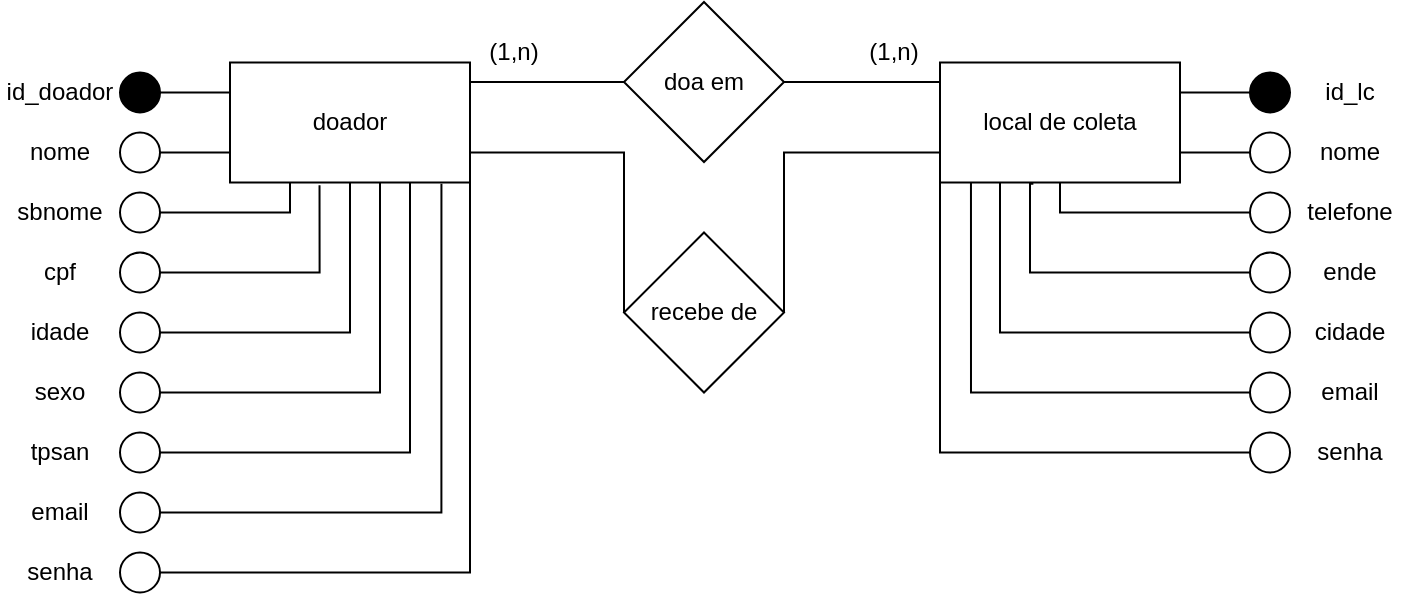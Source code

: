 <mxfile version="24.7.7">
  <diagram name="Página-1" id="STYsf3HCZ7sP4GZinSVZ">
    <mxGraphModel dx="1050" dy="1657" grid="1" gridSize="10" guides="1" tooltips="1" connect="1" arrows="1" fold="1" page="1" pageScale="1" pageWidth="850" pageHeight="1100" math="0" shadow="0">
      <root>
        <mxCell id="0" />
        <mxCell id="1" parent="0" />
        <mxCell id="msxX-ajNOKnb9wM-fJMI-4" style="edgeStyle=orthogonalEdgeStyle;rounded=0;orthogonalLoop=1;jettySize=auto;html=1;exitX=1;exitY=0.25;exitDx=0;exitDy=0;entryX=0;entryY=0.5;entryDx=0;entryDy=0;endArrow=none;endFill=0;" parent="1" source="msxX-ajNOKnb9wM-fJMI-1" target="msxX-ajNOKnb9wM-fJMI-2" edge="1">
          <mxGeometry relative="1" as="geometry">
            <Array as="points">
              <mxPoint x="308" y="-659" />
            </Array>
          </mxGeometry>
        </mxCell>
        <mxCell id="msxX-ajNOKnb9wM-fJMI-1" value="doador" style="rounded=0;whiteSpace=wrap;html=1;" parent="1" vertex="1">
          <mxGeometry x="188" y="-668.75" width="120" height="60" as="geometry" />
        </mxCell>
        <mxCell id="msxX-ajNOKnb9wM-fJMI-5" style="edgeStyle=orthogonalEdgeStyle;rounded=0;orthogonalLoop=1;jettySize=auto;html=1;exitX=1;exitY=0.5;exitDx=0;exitDy=0;entryX=0;entryY=0.25;entryDx=0;entryDy=0;endArrow=none;endFill=0;" parent="1" source="msxX-ajNOKnb9wM-fJMI-2" target="msxX-ajNOKnb9wM-fJMI-3" edge="1">
          <mxGeometry relative="1" as="geometry">
            <mxPoint x="509" y="-525" as="targetPoint" />
            <Array as="points">
              <mxPoint x="543" y="-659" />
            </Array>
          </mxGeometry>
        </mxCell>
        <mxCell id="msxX-ajNOKnb9wM-fJMI-2" value="doa em" style="rhombus;whiteSpace=wrap;html=1;" parent="1" vertex="1">
          <mxGeometry x="385" y="-699" width="80" height="80" as="geometry" />
        </mxCell>
        <mxCell id="msxX-ajNOKnb9wM-fJMI-41" style="edgeStyle=orthogonalEdgeStyle;rounded=0;orthogonalLoop=1;jettySize=auto;html=1;exitX=1;exitY=0.25;exitDx=0;exitDy=0;entryX=0;entryY=0.5;entryDx=0;entryDy=0;endArrow=none;endFill=0;" parent="1" source="msxX-ajNOKnb9wM-fJMI-3" target="msxX-ajNOKnb9wM-fJMI-37" edge="1">
          <mxGeometry relative="1" as="geometry" />
        </mxCell>
        <mxCell id="msxX-ajNOKnb9wM-fJMI-42" style="edgeStyle=orthogonalEdgeStyle;rounded=0;orthogonalLoop=1;jettySize=auto;html=1;exitX=1;exitY=0.75;exitDx=0;exitDy=0;entryX=0;entryY=0.5;entryDx=0;entryDy=0;endArrow=none;endFill=0;" parent="1" source="msxX-ajNOKnb9wM-fJMI-3" target="msxX-ajNOKnb9wM-fJMI-39" edge="1">
          <mxGeometry relative="1" as="geometry" />
        </mxCell>
        <mxCell id="msxX-ajNOKnb9wM-fJMI-45" style="edgeStyle=orthogonalEdgeStyle;rounded=0;orthogonalLoop=1;jettySize=auto;html=1;exitX=0.129;exitY=0.998;exitDx=0;exitDy=0;entryX=0;entryY=0.5;entryDx=0;entryDy=0;endArrow=none;endFill=0;exitPerimeter=0;" parent="1" source="msxX-ajNOKnb9wM-fJMI-3" target="msxX-ajNOKnb9wM-fJMI-61" edge="1">
          <mxGeometry relative="1" as="geometry">
            <mxPoint x="698" y="-513.75" as="targetPoint" />
            <Array as="points">
              <mxPoint x="558" y="-503.75" />
            </Array>
          </mxGeometry>
        </mxCell>
        <mxCell id="msxX-ajNOKnb9wM-fJMI-3" value="local de coleta" style="rounded=0;whiteSpace=wrap;html=1;" parent="1" vertex="1">
          <mxGeometry x="543" y="-668.75" width="120" height="60" as="geometry" />
        </mxCell>
        <mxCell id="msxX-ajNOKnb9wM-fJMI-36" style="edgeStyle=orthogonalEdgeStyle;rounded=0;orthogonalLoop=1;jettySize=auto;html=1;exitX=1;exitY=0.5;exitDx=0;exitDy=0;entryX=0;entryY=0.25;entryDx=0;entryDy=0;endArrow=none;endFill=0;" parent="1" source="msxX-ajNOKnb9wM-fJMI-9" target="msxX-ajNOKnb9wM-fJMI-1" edge="1">
          <mxGeometry relative="1" as="geometry" />
        </mxCell>
        <mxCell id="msxX-ajNOKnb9wM-fJMI-9" value="" style="ellipse;whiteSpace=wrap;html=1;aspect=fixed;fillColor=#000000;" parent="1" vertex="1">
          <mxGeometry x="133" y="-663.75" width="20" height="20" as="geometry" />
        </mxCell>
        <mxCell id="msxX-ajNOKnb9wM-fJMI-10" value="" style="ellipse;whiteSpace=wrap;html=1;aspect=fixed;" parent="1" vertex="1">
          <mxGeometry x="133" y="-603.75" width="20" height="20" as="geometry" />
        </mxCell>
        <mxCell id="msxX-ajNOKnb9wM-fJMI-35" style="edgeStyle=orthogonalEdgeStyle;rounded=0;orthogonalLoop=1;jettySize=auto;html=1;exitX=1;exitY=0.5;exitDx=0;exitDy=0;entryX=0;entryY=0.75;entryDx=0;entryDy=0;endArrow=none;endFill=0;" parent="1" source="msxX-ajNOKnb9wM-fJMI-11" target="msxX-ajNOKnb9wM-fJMI-1" edge="1">
          <mxGeometry relative="1" as="geometry" />
        </mxCell>
        <mxCell id="msxX-ajNOKnb9wM-fJMI-11" value="" style="ellipse;whiteSpace=wrap;html=1;aspect=fixed;" parent="1" vertex="1">
          <mxGeometry x="133" y="-633.75" width="20" height="20" as="geometry" />
        </mxCell>
        <mxCell id="msxX-ajNOKnb9wM-fJMI-12" value="" style="ellipse;whiteSpace=wrap;html=1;aspect=fixed;" parent="1" vertex="1">
          <mxGeometry x="133" y="-543.75" width="20" height="20" as="geometry" />
        </mxCell>
        <mxCell id="msxX-ajNOKnb9wM-fJMI-33" style="edgeStyle=orthogonalEdgeStyle;rounded=0;orthogonalLoop=1;jettySize=auto;html=1;exitX=1;exitY=0.5;exitDx=0;exitDy=0;entryX=0.373;entryY=1.023;entryDx=0;entryDy=0;endArrow=none;endFill=0;entryPerimeter=0;" parent="1" source="msxX-ajNOKnb9wM-fJMI-13" target="msxX-ajNOKnb9wM-fJMI-1" edge="1">
          <mxGeometry relative="1" as="geometry">
            <Array as="points">
              <mxPoint x="233" y="-563.75" />
            </Array>
          </mxGeometry>
        </mxCell>
        <mxCell id="msxX-ajNOKnb9wM-fJMI-13" value="" style="ellipse;whiteSpace=wrap;html=1;aspect=fixed;" parent="1" vertex="1">
          <mxGeometry x="133" y="-573.75" width="20" height="20" as="geometry" />
        </mxCell>
        <mxCell id="msxX-ajNOKnb9wM-fJMI-31" style="edgeStyle=orthogonalEdgeStyle;rounded=0;orthogonalLoop=1;jettySize=auto;html=1;exitX=1;exitY=0.5;exitDx=0;exitDy=0;endArrow=none;endFill=0;" parent="1" source="msxX-ajNOKnb9wM-fJMI-17" edge="1">
          <mxGeometry relative="1" as="geometry">
            <mxPoint x="263" y="-608.75" as="targetPoint" />
            <Array as="points">
              <mxPoint x="263" y="-503.75" />
              <mxPoint x="263" y="-608.75" />
            </Array>
          </mxGeometry>
        </mxCell>
        <mxCell id="msxX-ajNOKnb9wM-fJMI-17" value="" style="ellipse;whiteSpace=wrap;html=1;aspect=fixed;" parent="1" vertex="1">
          <mxGeometry x="133" y="-513.75" width="20" height="20" as="geometry" />
        </mxCell>
        <mxCell id="msxX-ajNOKnb9wM-fJMI-21" value="id_doador" style="text;html=1;align=center;verticalAlign=middle;whiteSpace=wrap;rounded=0;" parent="1" vertex="1">
          <mxGeometry x="73" y="-668.75" width="60" height="30" as="geometry" />
        </mxCell>
        <mxCell id="msxX-ajNOKnb9wM-fJMI-22" value="cpf" style="text;html=1;align=center;verticalAlign=middle;whiteSpace=wrap;rounded=0;" parent="1" vertex="1">
          <mxGeometry x="73" y="-578.75" width="60" height="30" as="geometry" />
        </mxCell>
        <mxCell id="msxX-ajNOKnb9wM-fJMI-23" value="email" style="text;html=1;align=center;verticalAlign=middle;whiteSpace=wrap;rounded=0;" parent="1" vertex="1">
          <mxGeometry x="73" y="-461.25" width="60" height="35" as="geometry" />
        </mxCell>
        <mxCell id="msxX-ajNOKnb9wM-fJMI-24" value="idade" style="text;html=1;align=center;verticalAlign=middle;whiteSpace=wrap;rounded=0;" parent="1" vertex="1">
          <mxGeometry x="73" y="-548.75" width="60" height="30" as="geometry" />
        </mxCell>
        <mxCell id="msxX-ajNOKnb9wM-fJMI-28" value="tpsan" style="text;html=1;align=center;verticalAlign=middle;whiteSpace=wrap;rounded=0;" parent="1" vertex="1">
          <mxGeometry x="73" y="-488.75" width="60" height="30" as="geometry" />
        </mxCell>
        <mxCell id="msxX-ajNOKnb9wM-fJMI-29" value="sexo" style="text;html=1;align=center;verticalAlign=middle;whiteSpace=wrap;rounded=0;" parent="1" vertex="1">
          <mxGeometry x="73" y="-518.75" width="60" height="30" as="geometry" />
        </mxCell>
        <mxCell id="msxX-ajNOKnb9wM-fJMI-32" style="edgeStyle=orthogonalEdgeStyle;rounded=0;orthogonalLoop=1;jettySize=auto;html=1;exitX=1;exitY=0.5;exitDx=0;exitDy=0;entryX=0.5;entryY=1;entryDx=0;entryDy=0;endArrow=none;endFill=0;" parent="1" source="msxX-ajNOKnb9wM-fJMI-12" target="msxX-ajNOKnb9wM-fJMI-1" edge="1">
          <mxGeometry relative="1" as="geometry">
            <mxPoint x="293" y="-598.75" as="targetPoint" />
          </mxGeometry>
        </mxCell>
        <mxCell id="msxX-ajNOKnb9wM-fJMI-34" style="edgeStyle=orthogonalEdgeStyle;rounded=0;orthogonalLoop=1;jettySize=auto;html=1;exitX=1;exitY=0.5;exitDx=0;exitDy=0;entryX=0.25;entryY=1;entryDx=0;entryDy=0;endArrow=none;endFill=0;" parent="1" source="msxX-ajNOKnb9wM-fJMI-10" target="msxX-ajNOKnb9wM-fJMI-1" edge="1">
          <mxGeometry relative="1" as="geometry">
            <Array as="points">
              <mxPoint x="218" y="-593.75" />
            </Array>
          </mxGeometry>
        </mxCell>
        <mxCell id="msxX-ajNOKnb9wM-fJMI-37" value="" style="ellipse;whiteSpace=wrap;html=1;aspect=fixed;fillColor=#000000;strokeColor=#000000;" parent="1" vertex="1">
          <mxGeometry x="698" y="-663.75" width="20" height="20" as="geometry" />
        </mxCell>
        <mxCell id="msxX-ajNOKnb9wM-fJMI-39" value="" style="ellipse;whiteSpace=wrap;html=1;aspect=fixed;" parent="1" vertex="1">
          <mxGeometry x="698" y="-633.75" width="20" height="20" as="geometry" />
        </mxCell>
        <mxCell id="msxX-ajNOKnb9wM-fJMI-44" style="edgeStyle=orthogonalEdgeStyle;rounded=0;orthogonalLoop=1;jettySize=auto;html=1;exitX=0;exitY=0.5;exitDx=0;exitDy=0;endArrow=none;endFill=0;entryX=0.25;entryY=1;entryDx=0;entryDy=0;" parent="1" source="msxX-ajNOKnb9wM-fJMI-59" target="msxX-ajNOKnb9wM-fJMI-3" edge="1">
          <mxGeometry relative="1" as="geometry">
            <mxPoint x="618" y="-593.75" as="targetPoint" />
            <Array as="points">
              <mxPoint x="573" y="-533.75" />
            </Array>
          </mxGeometry>
        </mxCell>
        <mxCell id="msxX-ajNOKnb9wM-fJMI-62" style="edgeStyle=orthogonalEdgeStyle;rounded=0;orthogonalLoop=1;jettySize=auto;html=1;exitX=0;exitY=0.5;exitDx=0;exitDy=0;entryX=0;entryY=0.5;entryDx=0;entryDy=0;" parent="1" source="msxX-ajNOKnb9wM-fJMI-46" target="msxX-ajNOKnb9wM-fJMI-46" edge="1">
          <mxGeometry relative="1" as="geometry" />
        </mxCell>
        <mxCell id="msxX-ajNOKnb9wM-fJMI-74" style="edgeStyle=orthogonalEdgeStyle;rounded=0;orthogonalLoop=1;jettySize=auto;html=1;exitX=0;exitY=0.5;exitDx=0;exitDy=0;entryX=0.5;entryY=1;entryDx=0;entryDy=0;endArrow=none;endFill=0;" parent="1" source="msxX-ajNOKnb9wM-fJMI-40" target="msxX-ajNOKnb9wM-fJMI-3" edge="1">
          <mxGeometry relative="1" as="geometry">
            <Array as="points">
              <mxPoint x="603" y="-593.75" />
            </Array>
          </mxGeometry>
        </mxCell>
        <mxCell id="msxX-ajNOKnb9wM-fJMI-40" value="" style="ellipse;whiteSpace=wrap;html=1;aspect=fixed;" parent="1" vertex="1">
          <mxGeometry x="698" y="-603.75" width="20" height="20" as="geometry" />
        </mxCell>
        <mxCell id="msxX-ajNOKnb9wM-fJMI-46" value="" style="ellipse;whiteSpace=wrap;html=1;aspect=fixed;" parent="1" vertex="1">
          <mxGeometry x="698" y="-573.75" width="20" height="20" as="geometry" />
        </mxCell>
        <mxCell id="msxX-ajNOKnb9wM-fJMI-55" style="edgeStyle=orthogonalEdgeStyle;rounded=0;orthogonalLoop=1;jettySize=auto;html=1;exitX=1;exitY=0.5;exitDx=0;exitDy=0;entryX=0.75;entryY=1;entryDx=0;entryDy=0;endArrow=none;endFill=0;" parent="1" source="msxX-ajNOKnb9wM-fJMI-49" target="msxX-ajNOKnb9wM-fJMI-1" edge="1">
          <mxGeometry relative="1" as="geometry" />
        </mxCell>
        <mxCell id="msxX-ajNOKnb9wM-fJMI-49" value="" style="ellipse;whiteSpace=wrap;html=1;aspect=fixed;" parent="1" vertex="1">
          <mxGeometry x="133" y="-483.75" width="20" height="20" as="geometry" />
        </mxCell>
        <mxCell id="msxX-ajNOKnb9wM-fJMI-50" value="" style="ellipse;whiteSpace=wrap;html=1;aspect=fixed;" parent="1" vertex="1">
          <mxGeometry x="133" y="-453.75" width="20" height="20" as="geometry" />
        </mxCell>
        <mxCell id="msxX-ajNOKnb9wM-fJMI-57" style="edgeStyle=orthogonalEdgeStyle;rounded=0;orthogonalLoop=1;jettySize=auto;html=1;exitX=1;exitY=0.5;exitDx=0;exitDy=0;entryX=1;entryY=1;entryDx=0;entryDy=0;endArrow=none;endFill=0;" parent="1" source="msxX-ajNOKnb9wM-fJMI-51" target="msxX-ajNOKnb9wM-fJMI-1" edge="1">
          <mxGeometry relative="1" as="geometry" />
        </mxCell>
        <mxCell id="msxX-ajNOKnb9wM-fJMI-51" value="" style="ellipse;whiteSpace=wrap;html=1;aspect=fixed;" parent="1" vertex="1">
          <mxGeometry x="133" y="-423.75" width="20" height="20" as="geometry" />
        </mxCell>
        <mxCell id="msxX-ajNOKnb9wM-fJMI-52" value="senha" style="text;html=1;align=center;verticalAlign=middle;whiteSpace=wrap;rounded=0;" parent="1" vertex="1">
          <mxGeometry x="73" y="-426.25" width="60" height="25" as="geometry" />
        </mxCell>
        <mxCell id="msxX-ajNOKnb9wM-fJMI-53" value="nome" style="text;html=1;align=center;verticalAlign=middle;whiteSpace=wrap;rounded=0;" parent="1" vertex="1">
          <mxGeometry x="73" y="-638.75" width="60" height="30" as="geometry" />
        </mxCell>
        <mxCell id="msxX-ajNOKnb9wM-fJMI-54" value="sbnome" style="text;html=1;align=center;verticalAlign=middle;whiteSpace=wrap;rounded=0;" parent="1" vertex="1">
          <mxGeometry x="73" y="-608.75" width="60" height="30" as="geometry" />
        </mxCell>
        <mxCell id="msxX-ajNOKnb9wM-fJMI-56" style="edgeStyle=orthogonalEdgeStyle;rounded=0;orthogonalLoop=1;jettySize=auto;html=1;exitX=1;exitY=0.5;exitDx=0;exitDy=0;endArrow=none;endFill=0;entryX=0.881;entryY=1.01;entryDx=0;entryDy=0;entryPerimeter=0;" parent="1" source="msxX-ajNOKnb9wM-fJMI-50" target="msxX-ajNOKnb9wM-fJMI-1" edge="1">
          <mxGeometry relative="1" as="geometry">
            <mxPoint x="303" y="-593.75" as="targetPoint" />
          </mxGeometry>
        </mxCell>
        <mxCell id="msxX-ajNOKnb9wM-fJMI-60" style="edgeStyle=orthogonalEdgeStyle;rounded=0;orthogonalLoop=1;jettySize=auto;html=1;exitX=0;exitY=0.5;exitDx=0;exitDy=0;entryX=0;entryY=1;entryDx=0;entryDy=0;endArrow=none;endFill=0;" parent="1" source="msxX-ajNOKnb9wM-fJMI-70" target="msxX-ajNOKnb9wM-fJMI-3" edge="1">
          <mxGeometry relative="1" as="geometry">
            <Array as="points">
              <mxPoint x="543" y="-473.75" />
            </Array>
          </mxGeometry>
        </mxCell>
        <mxCell id="msxX-ajNOKnb9wM-fJMI-59" value="" style="ellipse;whiteSpace=wrap;html=1;aspect=fixed;" parent="1" vertex="1">
          <mxGeometry x="698" y="-543.75" width="20" height="20" as="geometry" />
        </mxCell>
        <mxCell id="msxX-ajNOKnb9wM-fJMI-61" value="" style="ellipse;whiteSpace=wrap;html=1;aspect=fixed;" parent="1" vertex="1">
          <mxGeometry x="698" y="-513.75" width="20" height="20" as="geometry" />
        </mxCell>
        <mxCell id="msxX-ajNOKnb9wM-fJMI-63" style="edgeStyle=orthogonalEdgeStyle;rounded=0;orthogonalLoop=1;jettySize=auto;html=1;endArrow=none;endFill=0;entryX=0.389;entryY=1.01;entryDx=0;entryDy=0;entryPerimeter=0;" parent="1" target="msxX-ajNOKnb9wM-fJMI-3" edge="1">
          <mxGeometry relative="1" as="geometry">
            <mxPoint x="698" y="-563.75" as="sourcePoint" />
            <mxPoint x="589" y="-593.75" as="targetPoint" />
            <Array as="points">
              <mxPoint x="588" y="-563.75" />
              <mxPoint x="588" y="-607.75" />
            </Array>
          </mxGeometry>
        </mxCell>
        <mxCell id="msxX-ajNOKnb9wM-fJMI-64" value="id_lc" style="text;html=1;align=center;verticalAlign=middle;whiteSpace=wrap;rounded=0;" parent="1" vertex="1">
          <mxGeometry x="718" y="-668.75" width="60" height="30" as="geometry" />
        </mxCell>
        <mxCell id="msxX-ajNOKnb9wM-fJMI-65" value="nome" style="text;html=1;align=center;verticalAlign=middle;whiteSpace=wrap;rounded=0;" parent="1" vertex="1">
          <mxGeometry x="718" y="-638.75" width="60" height="30" as="geometry" />
        </mxCell>
        <mxCell id="msxX-ajNOKnb9wM-fJMI-66" value="email" style="text;html=1;align=center;verticalAlign=middle;whiteSpace=wrap;rounded=0;" parent="1" vertex="1">
          <mxGeometry x="718" y="-518.75" width="60" height="30" as="geometry" />
        </mxCell>
        <mxCell id="msxX-ajNOKnb9wM-fJMI-67" value="senha" style="text;html=1;align=center;verticalAlign=middle;whiteSpace=wrap;rounded=0;" parent="1" vertex="1">
          <mxGeometry x="718" y="-488.75" width="60" height="30" as="geometry" />
        </mxCell>
        <mxCell id="msxX-ajNOKnb9wM-fJMI-68" value="ende" style="text;html=1;align=center;verticalAlign=middle;whiteSpace=wrap;rounded=0;" parent="1" vertex="1">
          <mxGeometry x="718" y="-578.75" width="60" height="30" as="geometry" />
        </mxCell>
        <mxCell id="msxX-ajNOKnb9wM-fJMI-69" value="cidade" style="text;html=1;align=center;verticalAlign=middle;whiteSpace=wrap;rounded=0;" parent="1" vertex="1">
          <mxGeometry x="718" y="-548.75" width="60" height="30" as="geometry" />
        </mxCell>
        <mxCell id="msxX-ajNOKnb9wM-fJMI-70" value="" style="ellipse;whiteSpace=wrap;html=1;aspect=fixed;" parent="1" vertex="1">
          <mxGeometry x="698" y="-483.75" width="20" height="20" as="geometry" />
        </mxCell>
        <mxCell id="msxX-ajNOKnb9wM-fJMI-75" value="telefone" style="text;html=1;align=center;verticalAlign=middle;whiteSpace=wrap;rounded=0;" parent="1" vertex="1">
          <mxGeometry x="718" y="-608.75" width="60" height="30" as="geometry" />
        </mxCell>
        <mxCell id="msxX-ajNOKnb9wM-fJMI-76" value="(1,n)" style="text;html=1;align=center;verticalAlign=middle;whiteSpace=wrap;rounded=0;" parent="1" vertex="1">
          <mxGeometry x="490" y="-689" width="60" height="30" as="geometry" />
        </mxCell>
        <mxCell id="msxX-ajNOKnb9wM-fJMI-77" value="(1,n)" style="text;html=1;align=center;verticalAlign=middle;whiteSpace=wrap;rounded=0;" parent="1" vertex="1">
          <mxGeometry x="300" y="-689" width="60" height="30" as="geometry" />
        </mxCell>
        <mxCell id="rlO7dgwNBTb7SReX9kFE-2" style="edgeStyle=orthogonalEdgeStyle;rounded=0;orthogonalLoop=1;jettySize=auto;html=1;exitX=1;exitY=0.5;exitDx=0;exitDy=0;entryX=0;entryY=0.75;entryDx=0;entryDy=0;endArrow=none;endFill=0;" edge="1" parent="1" source="rlO7dgwNBTb7SReX9kFE-1" target="msxX-ajNOKnb9wM-fJMI-3">
          <mxGeometry relative="1" as="geometry">
            <Array as="points">
              <mxPoint x="465" y="-624" />
            </Array>
          </mxGeometry>
        </mxCell>
        <mxCell id="rlO7dgwNBTb7SReX9kFE-3" style="edgeStyle=orthogonalEdgeStyle;rounded=0;orthogonalLoop=1;jettySize=auto;html=1;exitX=0;exitY=0.5;exitDx=0;exitDy=0;entryX=1;entryY=0.75;entryDx=0;entryDy=0;endArrow=none;endFill=0;" edge="1" parent="1" source="rlO7dgwNBTb7SReX9kFE-1" target="msxX-ajNOKnb9wM-fJMI-1">
          <mxGeometry relative="1" as="geometry">
            <Array as="points">
              <mxPoint x="385" y="-624" />
            </Array>
          </mxGeometry>
        </mxCell>
        <mxCell id="rlO7dgwNBTb7SReX9kFE-1" value="recebe de" style="rhombus;whiteSpace=wrap;html=1;" vertex="1" parent="1">
          <mxGeometry x="385" y="-583.75" width="80" height="80" as="geometry" />
        </mxCell>
      </root>
    </mxGraphModel>
  </diagram>
</mxfile>
